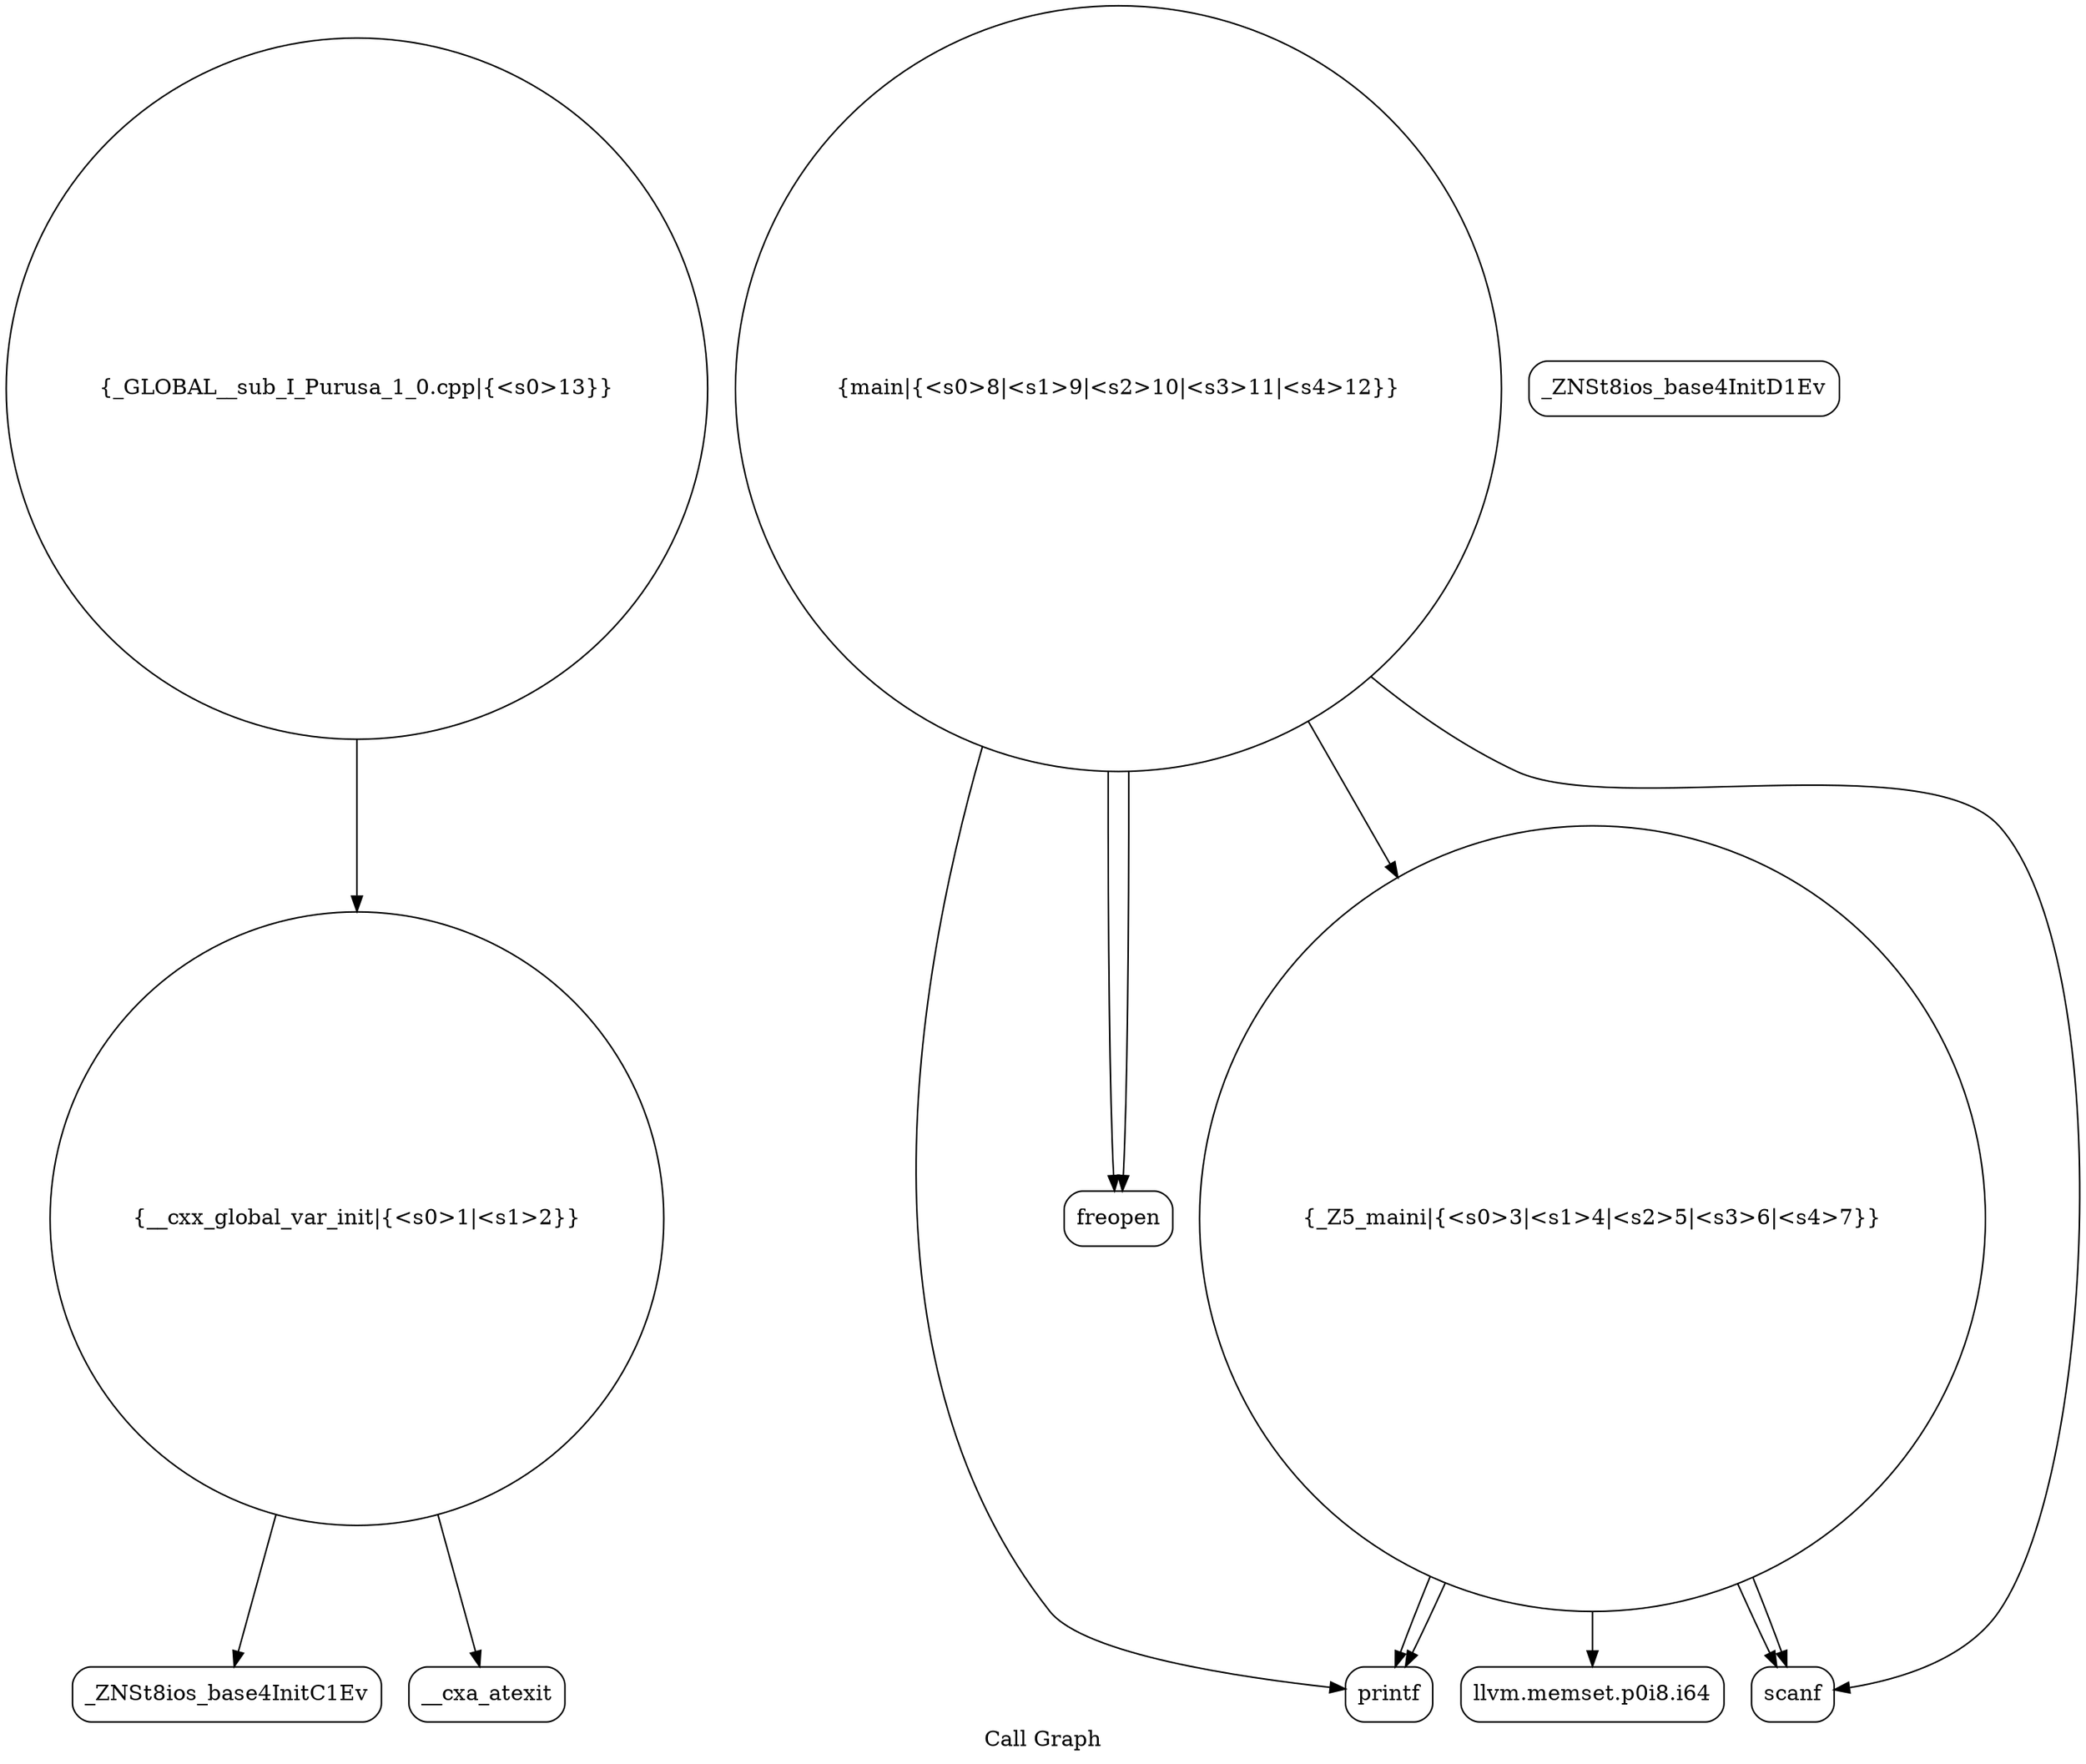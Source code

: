 digraph "Call Graph" {
	label="Call Graph";

	Node0x55bbd85cc130 [shape=record,shape=circle,label="{__cxx_global_var_init|{<s0>1|<s1>2}}"];
	Node0x55bbd85cc130:s0 -> Node0x55bbd85cc5c0[color=black];
	Node0x55bbd85cc130:s1 -> Node0x55bbd85cc6c0[color=black];
	Node0x55bbd85cc8c0 [shape=record,shape=Mrecord,label="{printf}"];
	Node0x55bbd85cc640 [shape=record,shape=Mrecord,label="{_ZNSt8ios_base4InitD1Ev}"];
	Node0x55bbd85cc9c0 [shape=record,shape=Mrecord,label="{freopen}"];
	Node0x55bbd85cc740 [shape=record,shape=circle,label="{_Z5_maini|{<s0>3|<s1>4|<s2>5|<s3>6|<s4>7}}"];
	Node0x55bbd85cc740:s0 -> Node0x55bbd85cc7c0[color=black];
	Node0x55bbd85cc740:s1 -> Node0x55bbd85cc840[color=black];
	Node0x55bbd85cc740:s2 -> Node0x55bbd85cc7c0[color=black];
	Node0x55bbd85cc740:s3 -> Node0x55bbd85cc8c0[color=black];
	Node0x55bbd85cc740:s4 -> Node0x55bbd85cc8c0[color=black];
	Node0x55bbd85cc840 [shape=record,shape=Mrecord,label="{llvm.memset.p0i8.i64}"];
	Node0x55bbd85cc5c0 [shape=record,shape=Mrecord,label="{_ZNSt8ios_base4InitC1Ev}"];
	Node0x55bbd85cc940 [shape=record,shape=circle,label="{main|{<s0>8|<s1>9|<s2>10|<s3>11|<s4>12}}"];
	Node0x55bbd85cc940:s0 -> Node0x55bbd85cc9c0[color=black];
	Node0x55bbd85cc940:s1 -> Node0x55bbd85cc9c0[color=black];
	Node0x55bbd85cc940:s2 -> Node0x55bbd85cc7c0[color=black];
	Node0x55bbd85cc940:s3 -> Node0x55bbd85cc8c0[color=black];
	Node0x55bbd85cc940:s4 -> Node0x55bbd85cc740[color=black];
	Node0x55bbd85cc6c0 [shape=record,shape=Mrecord,label="{__cxa_atexit}"];
	Node0x55bbd85cca40 [shape=record,shape=circle,label="{_GLOBAL__sub_I_Purusa_1_0.cpp|{<s0>13}}"];
	Node0x55bbd85cca40:s0 -> Node0x55bbd85cc130[color=black];
	Node0x55bbd85cc7c0 [shape=record,shape=Mrecord,label="{scanf}"];
}
